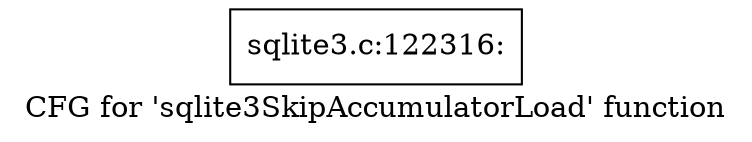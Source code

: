 digraph "CFG for 'sqlite3SkipAccumulatorLoad' function" {
	label="CFG for 'sqlite3SkipAccumulatorLoad' function";

	Node0x55c0f877a460 [shape=record,label="{sqlite3.c:122316:}"];
}
